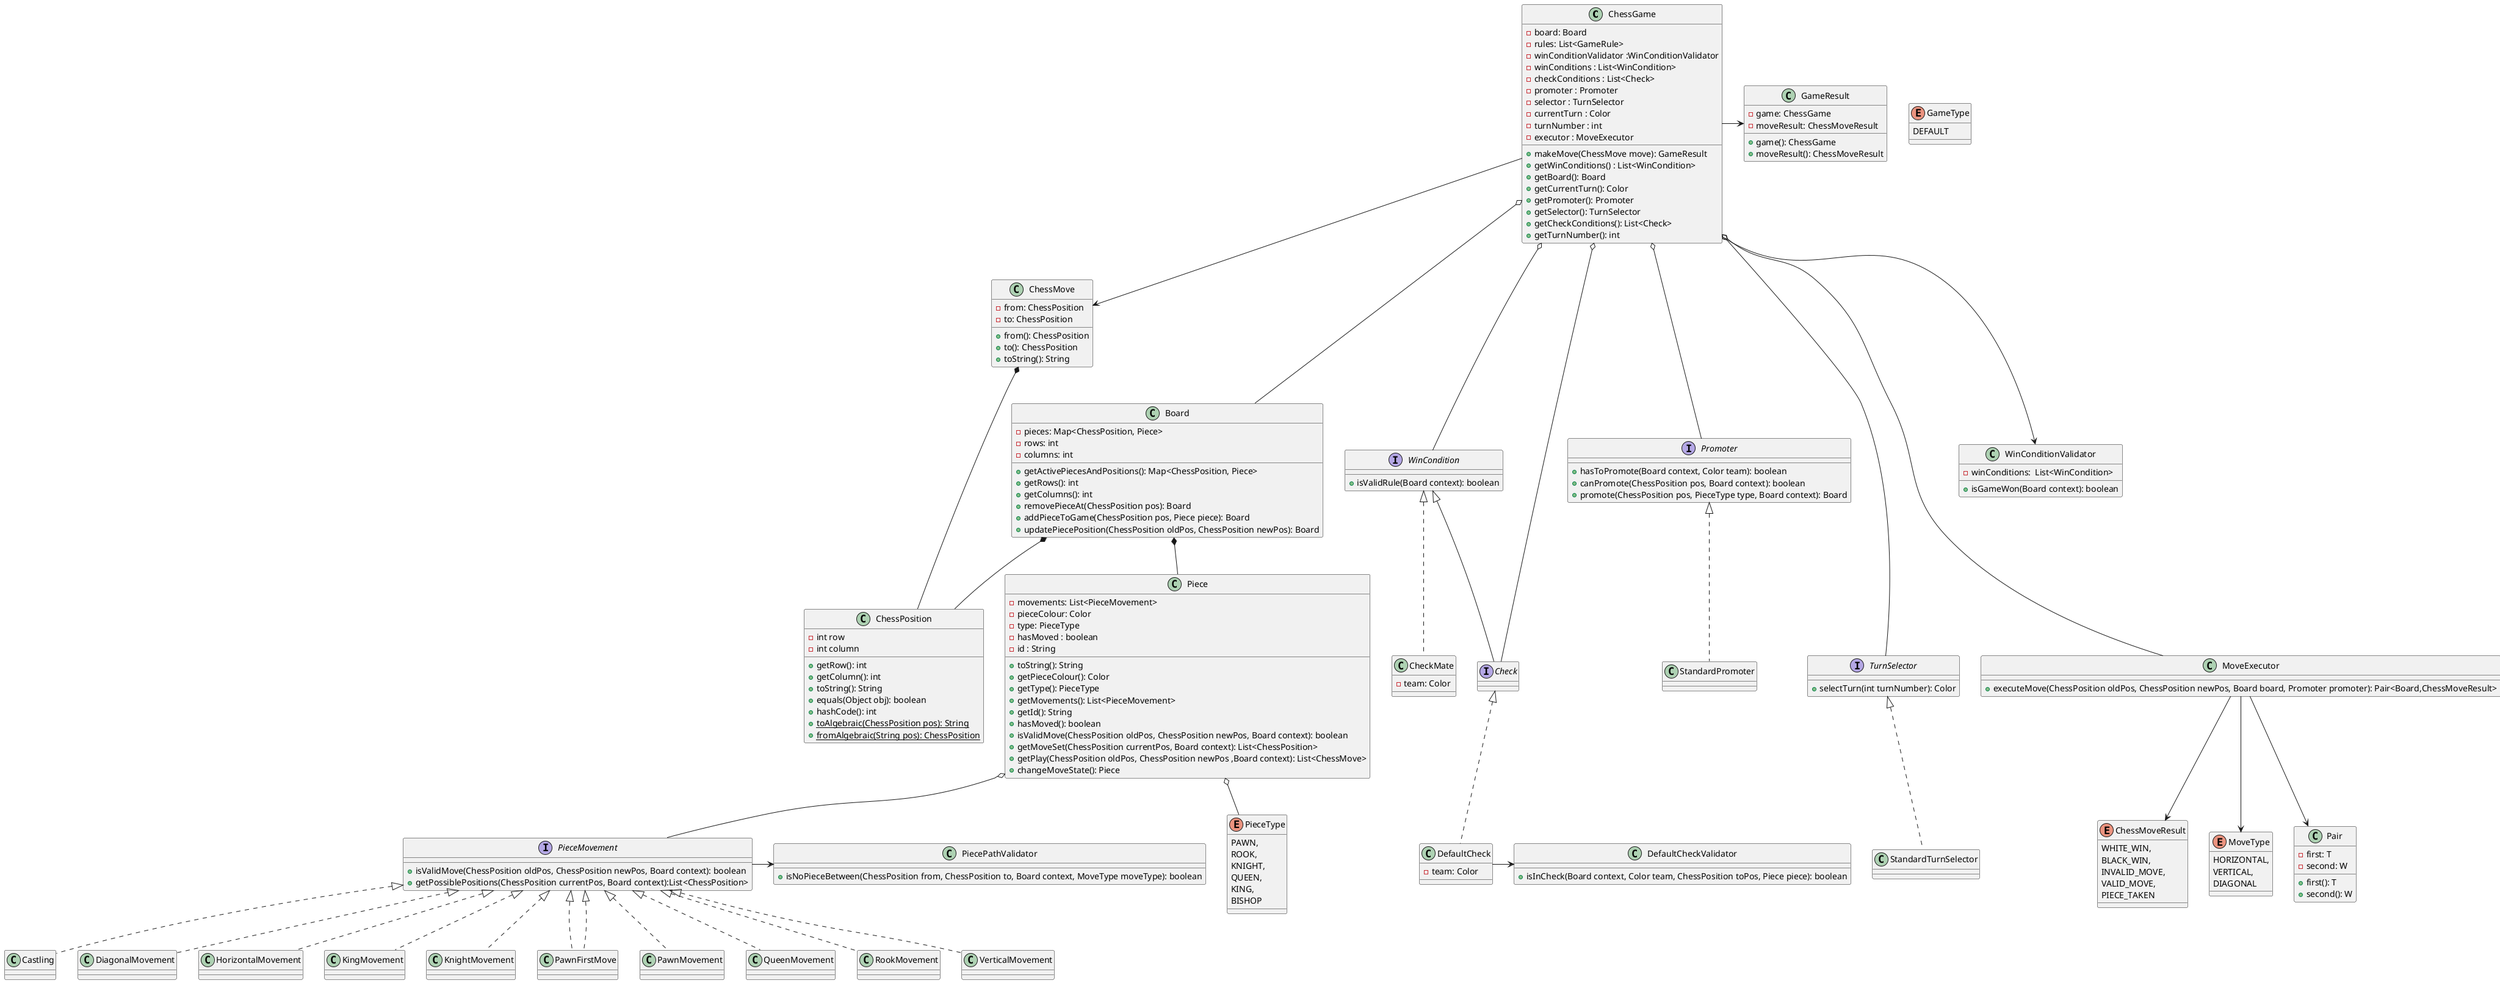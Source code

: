 @startuml
class ChessGame{
-board: Board
-rules: List<GameRule>
-winConditionValidator :WinConditionValidator
-winConditions : List<WinCondition>
-checkConditions : List<Check>
-promoter : Promoter
-selector : TurnSelector
-currentTurn : Color
-turnNumber : int
-executor : MoveExecutor
+makeMove(ChessMove move): GameResult
+getWinConditions() : List<WinCondition>
+getBoard(): Board
+getCurrentTurn(): Color
+getPromoter(): Promoter
+getSelector(): TurnSelector
+getCheckConditions(): List<Check>
+getTurnNumber(): int
}

class Board {
-pieces: Map<ChessPosition, Piece>
-rows: int
-columns: int
+getActivePiecesAndPositions(): Map<ChessPosition, Piece>
+getRows(): int
+getColumns(): int
+removePieceAt(ChessPosition pos): Board
+addPieceToGame(ChessPosition pos, Piece piece): Board
+updatePiecePosition(ChessPosition oldPos, ChessPosition newPos): Board
}

interface WinCondition{
+isValidRule(Board context): boolean
}
class CheckMate implements WinCondition{
-team: Color
}
class DefaultCheck implements Check{
-team: Color
}

interface Check extends WinCondition{
}

class Piece{
-movements: List<PieceMovement>
-pieceColour: Color
-type: PieceType
-hasMoved : boolean
-id : String

+toString(): String
+getPieceColour(): Color
+getType(): PieceType
+getMovements(): List<PieceMovement>
+getId(): String
+hasMoved(): boolean


+isValidMove(ChessPosition oldPos, ChessPosition newPos, Board context): boolean
+getMoveSet(ChessPosition currentPos, Board context): List<ChessPosition>
+getPlay(ChessPosition oldPos, ChessPosition newPos ,Board context): List<ChessMove>
+changeMoveState(): Piece
}

enum PieceType{
PAWN,
ROOK,
KNIGHT,
QUEEN,
KING,
BISHOP
}

interface PieceMovement{
+isValidMove(ChessPosition oldPos, ChessPosition newPos, Board context): boolean
+getPossiblePositions(ChessPosition currentPos, Board context):List<ChessPosition>
}
class Castling implements PieceMovement{
}
class DiagonalMovement implements PieceMovement{
}
class HorizontalMovement implements PieceMovement{
}
class KingMovement implements PieceMovement{
}
class KnightMovement implements PieceMovement{
}
class PawnFirstMove implements PieceMovement{
}
class PawnMovement implements PieceMovement{
}
class PawnFirstMove implements PieceMovement{
}
class QueenMovement implements PieceMovement{
}
class RookMovement implements PieceMovement{
}
class VerticalMovement implements PieceMovement{
}

interface Promoter{
+hasToPromote(Board context, Color team): boolean
+canPromote(ChessPosition pos, Board context): boolean
+promote(ChessPosition pos, PieceType type, Board context): Board
}
class StandardPromoter implements Promoter{
}

interface TurnSelector{
+selectTurn(int turnNumber): Color
}
class StandardTurnSelector implements TurnSelector{
}
class MoveExecutor{
+executeMove(ChessPosition oldPos, ChessPosition newPos, Board board, Promoter promoter): Pair<Board,ChessMoveResult>
}


' Utils
class ChessPosition{
-int row
-int column
+getRow(): int
+getColumn(): int
+toString(): String
+equals(Object obj): boolean
+hashCode(): int
+<u>toAlgebraic(ChessPosition pos): String
+<u>fromAlgebraic(String pos): ChessPosition
}
class ChessMove{
'Note that it's a record
-from: ChessPosition
-to: ChessPosition
+from(): ChessPosition
+to(): ChessPosition
+toString(): String
}
enum ChessMoveResult{
WHITE_WIN,
BLACK_WIN,
INVALID_MOVE,
VALID_MOVE,
PIECE_TAKEN
}
class GameResult{
-game: ChessGame
-moveResult: ChessMoveResult
+game(): ChessGame
+moveResult(): ChessMoveResult
}
enum GameType{
DEFAULT
}
enum MoveType{
HORIZONTAL,
VERTICAL,
DIAGONAL
}
class Pair{
-first: T
-second: W
+first(): T
+second(): W
}

'Validators
class DefaultCheckValidator{
+isInCheck(Board context, Color team, ChessPosition toPos, Piece piece): boolean
}
class PiecePathValidator{
+isNoPieceBetween(ChessPosition from, ChessPosition to, Board context, MoveType moveType): boolean
}
class WinConditionValidator{
-winConditions:  List<WinCondition>
+isGameWon(Board context): boolean
}


'Relations
ChessGame o--- Board
ChessGame o--- Promoter
ChessGame o---- TurnSelector
ChessGame o--- WinCondition
ChessGame o--- Check
ChessGame o---- MoveExecutor
ChessGame ---> WinConditionValidator
ChessGame -> ChessMove
MoveExecutor --> ChessMoveResult
ChessGame -> GameResult

Board *-- Piece
Board *-- ChessPosition

ChessMove *-- ChessPosition
PieceMovement -> PiecePathValidator
DefaultCheck -> DefaultCheckValidator
MoveExecutor --> MoveType
MoveExecutor --> Pair
Piece o-- PieceType
Piece o-- PieceMovement
@enduml